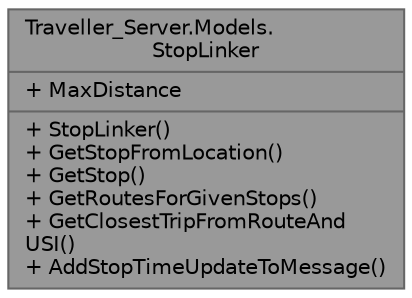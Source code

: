 digraph "Traveller_Server.Models.StopLinker"
{
 // LATEX_PDF_SIZE
  bgcolor="transparent";
  edge [fontname=Helvetica,fontsize=10,labelfontname=Helvetica,labelfontsize=10];
  node [fontname=Helvetica,fontsize=10,shape=box,height=0.2,width=0.4];
  Node1 [shape=record,label="{Traveller_Server.Models.\lStopLinker\n|+ MaxDistance\l|+ StopLinker()\l+ GetStopFromLocation()\l+ GetStop()\l+ GetRoutesForGivenStops()\l+ GetClosestTripFromRouteAnd\lUSI()\l+ AddStopTimeUpdateToMessage()\l}",height=0.2,width=0.4,color="gray40", fillcolor="grey60", style="filled", fontcolor="black",tooltip="Utility class to help link information between the Google info coming from the app and the GTFS info ..."];
}
